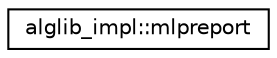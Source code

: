 digraph "Graphical Class Hierarchy"
{
  edge [fontname="Helvetica",fontsize="10",labelfontname="Helvetica",labelfontsize="10"];
  node [fontname="Helvetica",fontsize="10",shape=record];
  rankdir="LR";
  Node0 [label="alglib_impl::mlpreport",height=0.2,width=0.4,color="black", fillcolor="white", style="filled",URL="$structalglib__impl_1_1mlpreport.html"];
}
